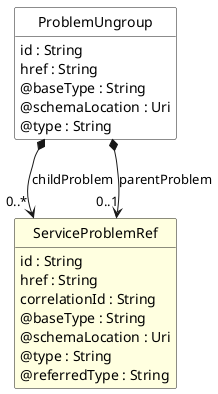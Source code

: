 @startuml
hide circle
hide methods
hide stereotype
show <<Enumeration>> stereotype
skinparam class {
   BackgroundColor<<Enumeration>> #E6F5F7
   BackgroundColor<<Ref>> #FFFFE0
   BackgroundColor<<Pivot>> #FFFFFFF
   BackgroundColor #FCF2E3
}

class ProblemUngroup <<Pivot>> {
    id : String
    href : String
    @baseType : String
    @schemaLocation : Uri
    @type : String
}

class ServiceProblemRef <<Ref>> {
    id : String
    href : String
    correlationId : String
    @baseType : String
    @schemaLocation : Uri
    @type : String
    @referredType : String
}


'processing edges for ProblemUngroup
ProblemUngroup *-->  "0..*" ServiceProblemRef : childProblem
ProblemUngroup *-->  "0..1" ServiceProblemRef : parentProblem
' rule: General below rule - either none already or unable to place left / right of currently placed
'completed processing of edges for ProblemUngroup

'processing edges for ServiceProblemRef
@enduml